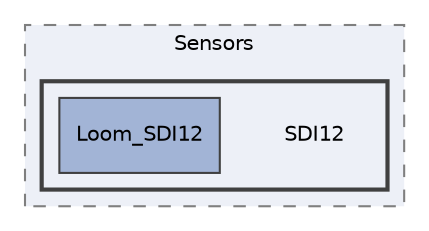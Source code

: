 digraph "src/Sensors/SDI12"
{
 // LATEX_PDF_SIZE
  edge [fontname="Helvetica",fontsize="10",labelfontname="Helvetica",labelfontsize="10"];
  node [fontname="Helvetica",fontsize="10",shape=record];
  compound=true
  subgraph clusterdir_afe58f6d0ef7eec69c2706509daaefe7 {
    graph [ bgcolor="#edf0f7", pencolor="grey50", style="filled,dashed,", label="Sensors", fontname="Helvetica", fontsize="10", URL="dir_afe58f6d0ef7eec69c2706509daaefe7.html"]
  subgraph clusterdir_c1c9c6049189259cc1cfe0eeb075e0bc {
    graph [ bgcolor="#edf0f7", pencolor="grey25", style="filled,bold,", label="", fontname="Helvetica", fontsize="10", URL="dir_c1c9c6049189259cc1cfe0eeb075e0bc.html"]
    dir_c1c9c6049189259cc1cfe0eeb075e0bc [shape=plaintext, label="SDI12"];
  dir_6d9892aed8ce21368924dcfa8a02007e [shape=box, label="Loom_SDI12", style="filled,", fillcolor="#a2b4d6", color="grey25", URL="dir_6d9892aed8ce21368924dcfa8a02007e.html"];
  }
  }
}
